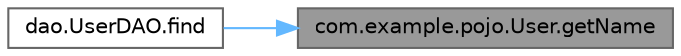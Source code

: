 digraph "com.example.pojo.User.getName"
{
 // LATEX_PDF_SIZE
  bgcolor="transparent";
  edge [fontname=Helvetica,fontsize=10,labelfontname=Helvetica,labelfontsize=10];
  node [fontname=Helvetica,fontsize=10,shape=box,height=0.2,width=0.4];
  rankdir="RL";
  Node1 [label="com.example.pojo.User.getName",height=0.2,width=0.4,color="gray40", fillcolor="grey60", style="filled", fontcolor="black",tooltip=" "];
  Node1 -> Node2 [dir="back",color="steelblue1",style="solid"];
  Node2 [label="dao.UserDAO.find",height=0.2,width=0.4,color="grey40", fillcolor="white", style="filled",URL="$classdao_1_1_user_d_a_o.html#ae7bd4491656b55c225907d3a9b86fcb5",tooltip=" "];
}
